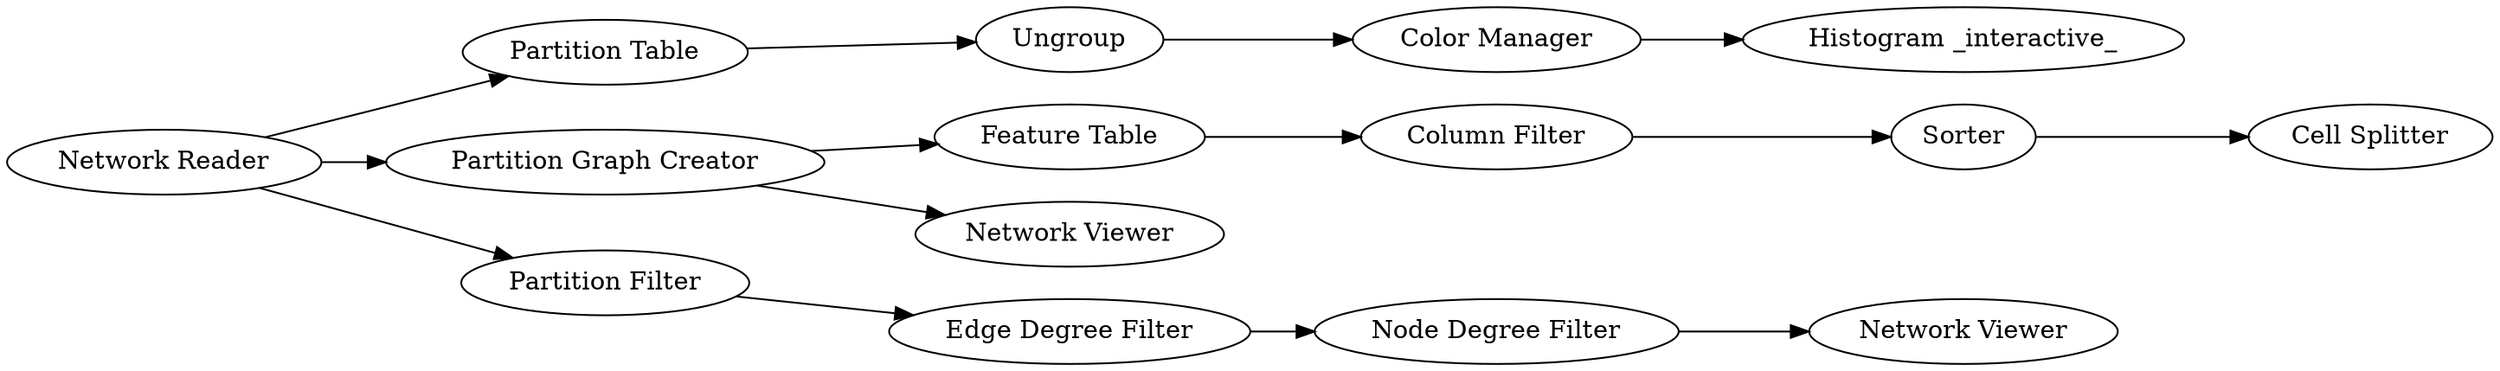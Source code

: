 digraph {
	5 -> 8
	24 -> 28
	1 -> 4
	4 -> 5
	8 -> 9
	10 -> 14
	1 -> 10
	14 -> 26
	1 -> 2
	2 -> 3
	3 -> 13
	10 -> 11
	26 -> 24
	13 -> 12
	5 [label=Ungroup]
	24 [label=Sorter]
	13 [label="Node Degree Filter"]
	1 [label="Network Reader"]
	12 [label="Network Viewer"]
	28 [label="Cell Splitter"]
	9 [label="Histogram _interactive_"]
	11 [label="Network Viewer"]
	4 [label="Partition Table"]
	26 [label="Column Filter"]
	8 [label="Color Manager"]
	14 [label="Feature Table"]
	3 [label="Edge Degree Filter"]
	2 [label="Partition Filter"]
	10 [label="Partition Graph Creator"]
	rankdir=LR
}
